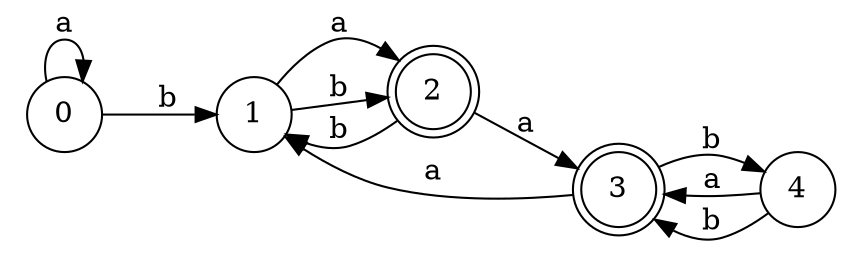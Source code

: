 digraph n4_2 {
__start0 [label="" shape="none"];

rankdir=LR;
size="8,5";

s0 [style="filled", color="black", fillcolor="white" shape="circle", label="0"];
s1 [style="filled", color="black", fillcolor="white" shape="circle", label="1"];
s2 [style="rounded,filled", color="black", fillcolor="white" shape="doublecircle", label="2"];
s3 [style="rounded,filled", color="black", fillcolor="white" shape="doublecircle", label="3"];
s4 [style="filled", color="black", fillcolor="white" shape="circle", label="4"];
s0 -> s0 [label="a"];
s0 -> s1 [label="b"];
s1 -> s2 [label="a"];
s1 -> s2 [label="b"];
s2 -> s3 [label="a"];
s2 -> s1 [label="b"];
s3 -> s1 [label="a"];
s3 -> s4 [label="b"];
s4 -> s3 [label="a"];
s4 -> s3 [label="b"];

}